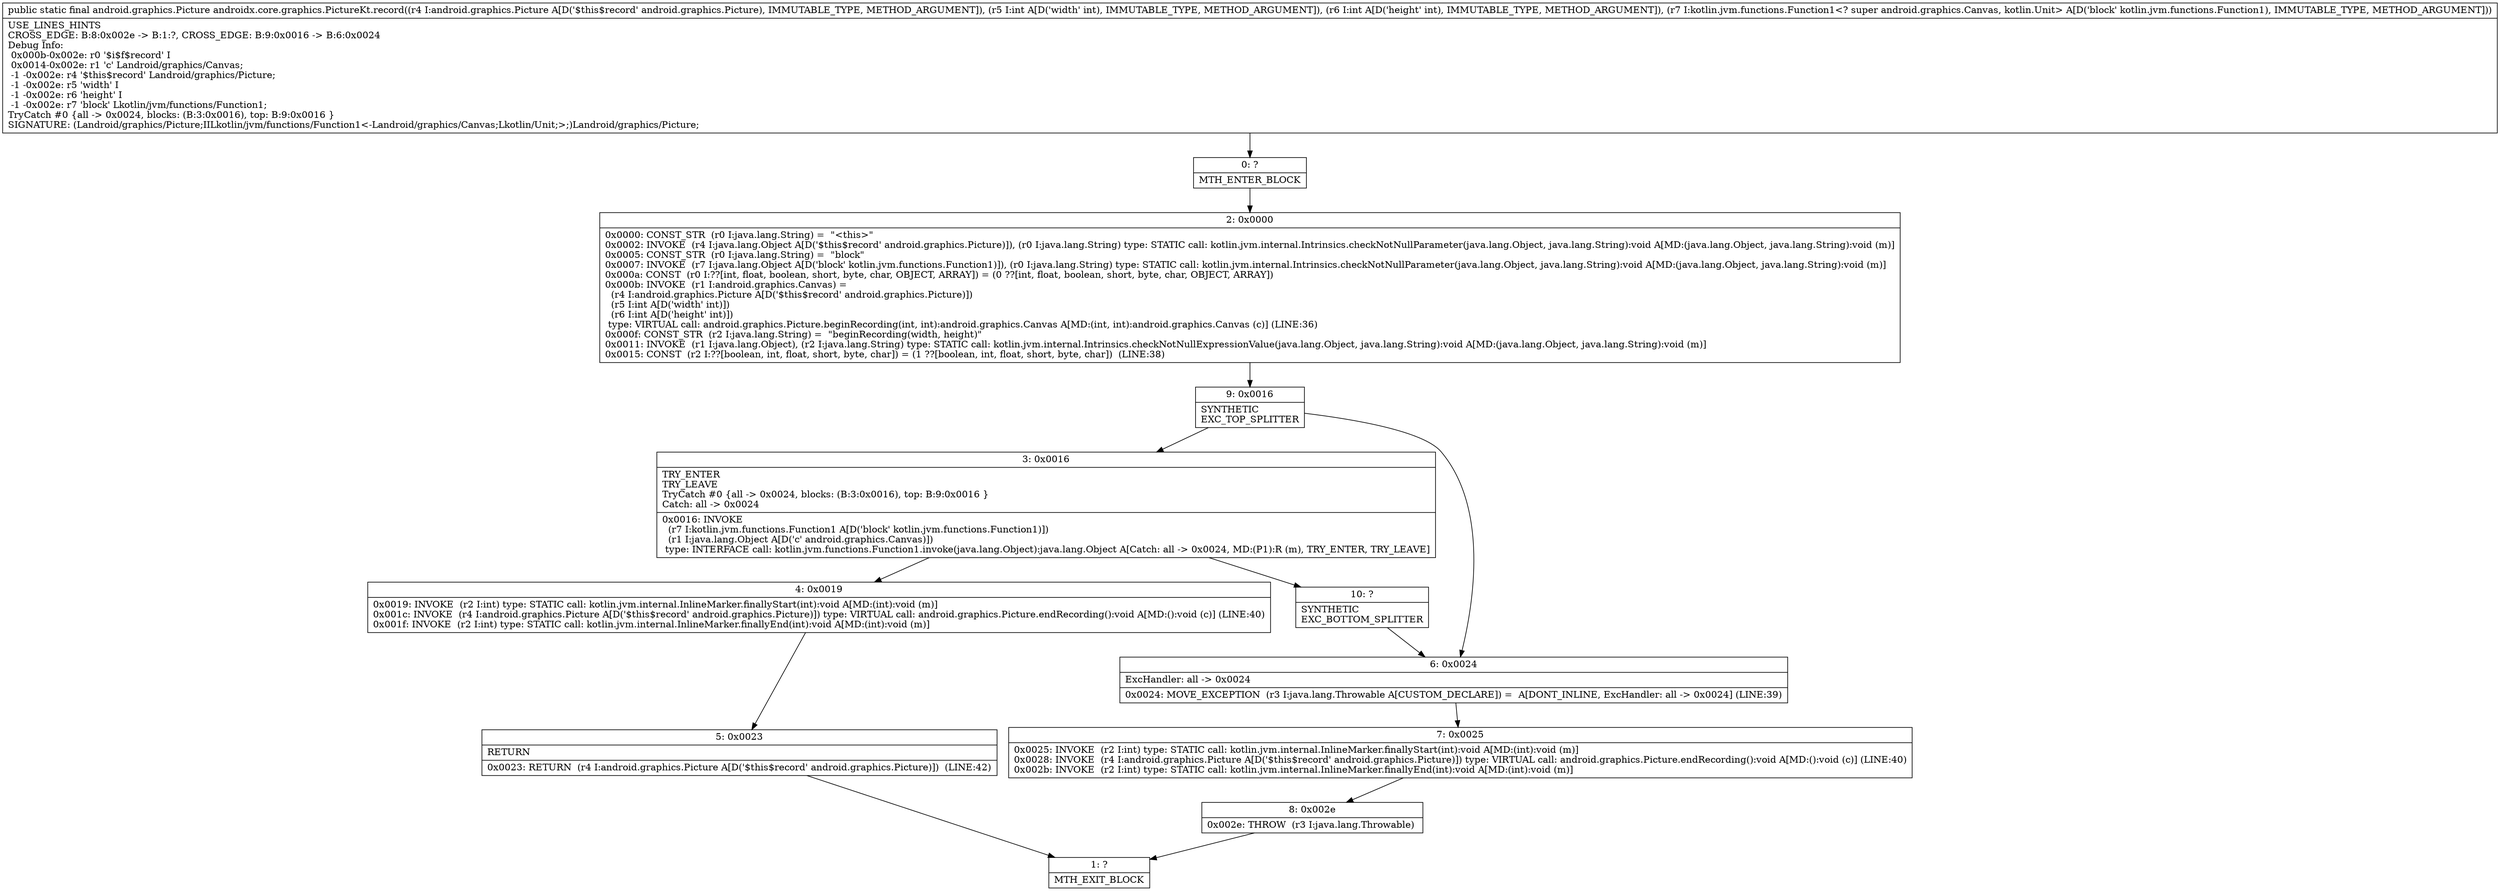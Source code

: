 digraph "CFG forandroidx.core.graphics.PictureKt.record(Landroid\/graphics\/Picture;IILkotlin\/jvm\/functions\/Function1;)Landroid\/graphics\/Picture;" {
Node_0 [shape=record,label="{0\:\ ?|MTH_ENTER_BLOCK\l}"];
Node_2 [shape=record,label="{2\:\ 0x0000|0x0000: CONST_STR  (r0 I:java.lang.String) =  \"\<this\>\" \l0x0002: INVOKE  (r4 I:java.lang.Object A[D('$this$record' android.graphics.Picture)]), (r0 I:java.lang.String) type: STATIC call: kotlin.jvm.internal.Intrinsics.checkNotNullParameter(java.lang.Object, java.lang.String):void A[MD:(java.lang.Object, java.lang.String):void (m)]\l0x0005: CONST_STR  (r0 I:java.lang.String) =  \"block\" \l0x0007: INVOKE  (r7 I:java.lang.Object A[D('block' kotlin.jvm.functions.Function1)]), (r0 I:java.lang.String) type: STATIC call: kotlin.jvm.internal.Intrinsics.checkNotNullParameter(java.lang.Object, java.lang.String):void A[MD:(java.lang.Object, java.lang.String):void (m)]\l0x000a: CONST  (r0 I:??[int, float, boolean, short, byte, char, OBJECT, ARRAY]) = (0 ??[int, float, boolean, short, byte, char, OBJECT, ARRAY]) \l0x000b: INVOKE  (r1 I:android.graphics.Canvas) = \l  (r4 I:android.graphics.Picture A[D('$this$record' android.graphics.Picture)])\l  (r5 I:int A[D('width' int)])\l  (r6 I:int A[D('height' int)])\l type: VIRTUAL call: android.graphics.Picture.beginRecording(int, int):android.graphics.Canvas A[MD:(int, int):android.graphics.Canvas (c)] (LINE:36)\l0x000f: CONST_STR  (r2 I:java.lang.String) =  \"beginRecording(width, height)\" \l0x0011: INVOKE  (r1 I:java.lang.Object), (r2 I:java.lang.String) type: STATIC call: kotlin.jvm.internal.Intrinsics.checkNotNullExpressionValue(java.lang.Object, java.lang.String):void A[MD:(java.lang.Object, java.lang.String):void (m)]\l0x0015: CONST  (r2 I:??[boolean, int, float, short, byte, char]) = (1 ??[boolean, int, float, short, byte, char])  (LINE:38)\l}"];
Node_9 [shape=record,label="{9\:\ 0x0016|SYNTHETIC\lEXC_TOP_SPLITTER\l}"];
Node_3 [shape=record,label="{3\:\ 0x0016|TRY_ENTER\lTRY_LEAVE\lTryCatch #0 \{all \-\> 0x0024, blocks: (B:3:0x0016), top: B:9:0x0016 \}\lCatch: all \-\> 0x0024\l|0x0016: INVOKE  \l  (r7 I:kotlin.jvm.functions.Function1 A[D('block' kotlin.jvm.functions.Function1)])\l  (r1 I:java.lang.Object A[D('c' android.graphics.Canvas)])\l type: INTERFACE call: kotlin.jvm.functions.Function1.invoke(java.lang.Object):java.lang.Object A[Catch: all \-\> 0x0024, MD:(P1):R (m), TRY_ENTER, TRY_LEAVE]\l}"];
Node_4 [shape=record,label="{4\:\ 0x0019|0x0019: INVOKE  (r2 I:int) type: STATIC call: kotlin.jvm.internal.InlineMarker.finallyStart(int):void A[MD:(int):void (m)]\l0x001c: INVOKE  (r4 I:android.graphics.Picture A[D('$this$record' android.graphics.Picture)]) type: VIRTUAL call: android.graphics.Picture.endRecording():void A[MD:():void (c)] (LINE:40)\l0x001f: INVOKE  (r2 I:int) type: STATIC call: kotlin.jvm.internal.InlineMarker.finallyEnd(int):void A[MD:(int):void (m)]\l}"];
Node_5 [shape=record,label="{5\:\ 0x0023|RETURN\l|0x0023: RETURN  (r4 I:android.graphics.Picture A[D('$this$record' android.graphics.Picture)])  (LINE:42)\l}"];
Node_1 [shape=record,label="{1\:\ ?|MTH_EXIT_BLOCK\l}"];
Node_10 [shape=record,label="{10\:\ ?|SYNTHETIC\lEXC_BOTTOM_SPLITTER\l}"];
Node_6 [shape=record,label="{6\:\ 0x0024|ExcHandler: all \-\> 0x0024\l|0x0024: MOVE_EXCEPTION  (r3 I:java.lang.Throwable A[CUSTOM_DECLARE]) =  A[DONT_INLINE, ExcHandler: all \-\> 0x0024] (LINE:39)\l}"];
Node_7 [shape=record,label="{7\:\ 0x0025|0x0025: INVOKE  (r2 I:int) type: STATIC call: kotlin.jvm.internal.InlineMarker.finallyStart(int):void A[MD:(int):void (m)]\l0x0028: INVOKE  (r4 I:android.graphics.Picture A[D('$this$record' android.graphics.Picture)]) type: VIRTUAL call: android.graphics.Picture.endRecording():void A[MD:():void (c)] (LINE:40)\l0x002b: INVOKE  (r2 I:int) type: STATIC call: kotlin.jvm.internal.InlineMarker.finallyEnd(int):void A[MD:(int):void (m)]\l}"];
Node_8 [shape=record,label="{8\:\ 0x002e|0x002e: THROW  (r3 I:java.lang.Throwable) \l}"];
MethodNode[shape=record,label="{public static final android.graphics.Picture androidx.core.graphics.PictureKt.record((r4 I:android.graphics.Picture A[D('$this$record' android.graphics.Picture), IMMUTABLE_TYPE, METHOD_ARGUMENT]), (r5 I:int A[D('width' int), IMMUTABLE_TYPE, METHOD_ARGUMENT]), (r6 I:int A[D('height' int), IMMUTABLE_TYPE, METHOD_ARGUMENT]), (r7 I:kotlin.jvm.functions.Function1\<? super android.graphics.Canvas, kotlin.Unit\> A[D('block' kotlin.jvm.functions.Function1), IMMUTABLE_TYPE, METHOD_ARGUMENT]))  | USE_LINES_HINTS\lCROSS_EDGE: B:8:0x002e \-\> B:1:?, CROSS_EDGE: B:9:0x0016 \-\> B:6:0x0024\lDebug Info:\l  0x000b\-0x002e: r0 '$i$f$record' I\l  0x0014\-0x002e: r1 'c' Landroid\/graphics\/Canvas;\l  \-1 \-0x002e: r4 '$this$record' Landroid\/graphics\/Picture;\l  \-1 \-0x002e: r5 'width' I\l  \-1 \-0x002e: r6 'height' I\l  \-1 \-0x002e: r7 'block' Lkotlin\/jvm\/functions\/Function1;\lTryCatch #0 \{all \-\> 0x0024, blocks: (B:3:0x0016), top: B:9:0x0016 \}\lSIGNATURE: (Landroid\/graphics\/Picture;IILkotlin\/jvm\/functions\/Function1\<\-Landroid\/graphics\/Canvas;Lkotlin\/Unit;\>;)Landroid\/graphics\/Picture;\l}"];
MethodNode -> Node_0;Node_0 -> Node_2;
Node_2 -> Node_9;
Node_9 -> Node_3;
Node_9 -> Node_6;
Node_3 -> Node_4;
Node_3 -> Node_10;
Node_4 -> Node_5;
Node_5 -> Node_1;
Node_10 -> Node_6;
Node_6 -> Node_7;
Node_7 -> Node_8;
Node_8 -> Node_1;
}

